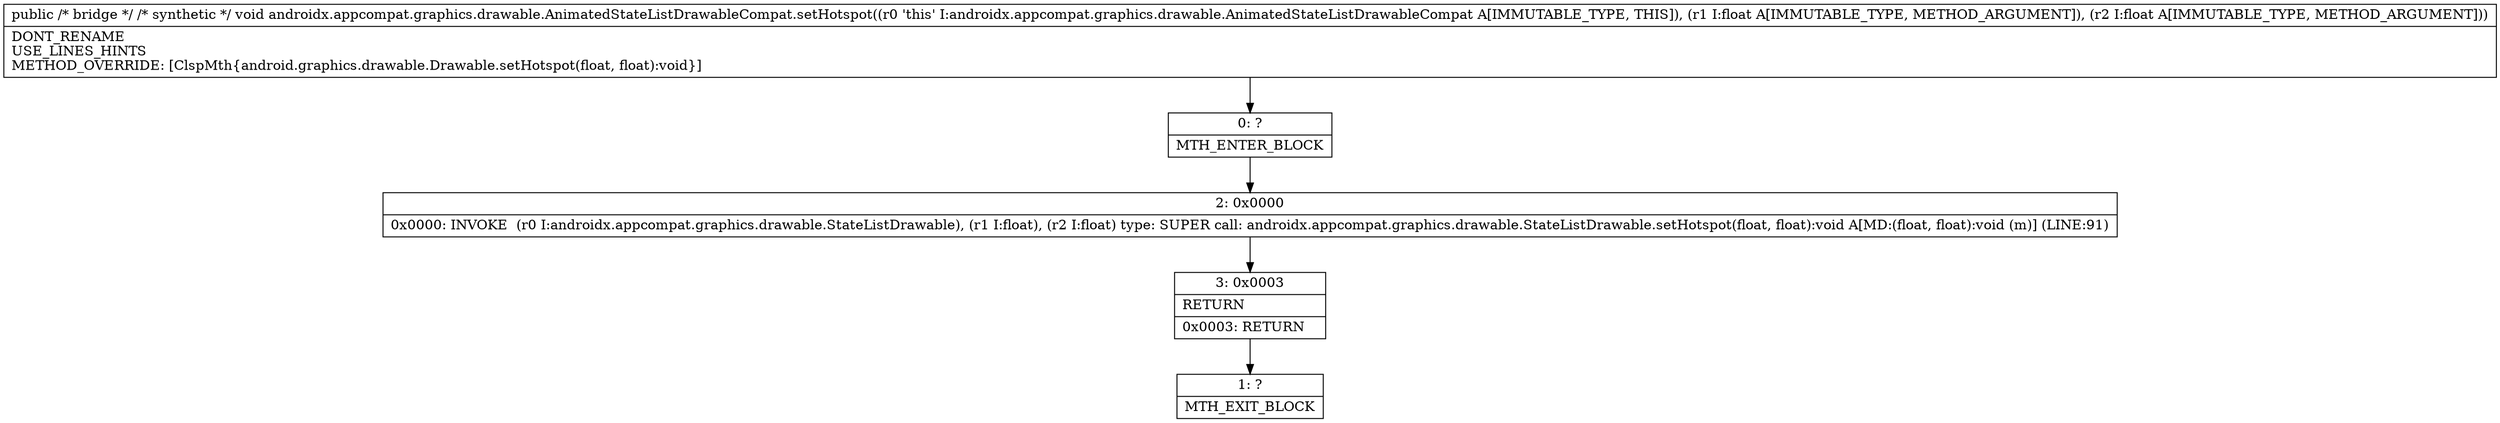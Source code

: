 digraph "CFG forandroidx.appcompat.graphics.drawable.AnimatedStateListDrawableCompat.setHotspot(FF)V" {
Node_0 [shape=record,label="{0\:\ ?|MTH_ENTER_BLOCK\l}"];
Node_2 [shape=record,label="{2\:\ 0x0000|0x0000: INVOKE  (r0 I:androidx.appcompat.graphics.drawable.StateListDrawable), (r1 I:float), (r2 I:float) type: SUPER call: androidx.appcompat.graphics.drawable.StateListDrawable.setHotspot(float, float):void A[MD:(float, float):void (m)] (LINE:91)\l}"];
Node_3 [shape=record,label="{3\:\ 0x0003|RETURN\l|0x0003: RETURN   \l}"];
Node_1 [shape=record,label="{1\:\ ?|MTH_EXIT_BLOCK\l}"];
MethodNode[shape=record,label="{public \/* bridge *\/ \/* synthetic *\/ void androidx.appcompat.graphics.drawable.AnimatedStateListDrawableCompat.setHotspot((r0 'this' I:androidx.appcompat.graphics.drawable.AnimatedStateListDrawableCompat A[IMMUTABLE_TYPE, THIS]), (r1 I:float A[IMMUTABLE_TYPE, METHOD_ARGUMENT]), (r2 I:float A[IMMUTABLE_TYPE, METHOD_ARGUMENT]))  | DONT_RENAME\lUSE_LINES_HINTS\lMETHOD_OVERRIDE: [ClspMth\{android.graphics.drawable.Drawable.setHotspot(float, float):void\}]\l}"];
MethodNode -> Node_0;Node_0 -> Node_2;
Node_2 -> Node_3;
Node_3 -> Node_1;
}

